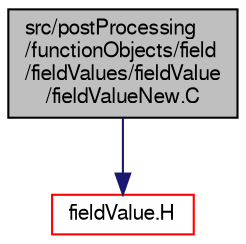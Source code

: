 digraph "src/postProcessing/functionObjects/field/fieldValues/fieldValue/fieldValueNew.C"
{
  bgcolor="transparent";
  edge [fontname="FreeSans",fontsize="10",labelfontname="FreeSans",labelfontsize="10"];
  node [fontname="FreeSans",fontsize="10",shape=record];
  Node1 [label="src/postProcessing\l/functionObjects/field\l/fieldValues/fieldValue\l/fieldValueNew.C",height=0.2,width=0.4,color="black", fillcolor="grey75", style="filled" fontcolor="black"];
  Node1 -> Node2 [color="midnightblue",fontsize="10",style="solid",fontname="FreeSans"];
  Node2 [label="fieldValue.H",height=0.2,width=0.4,color="red",URL="$a08742.html"];
}
